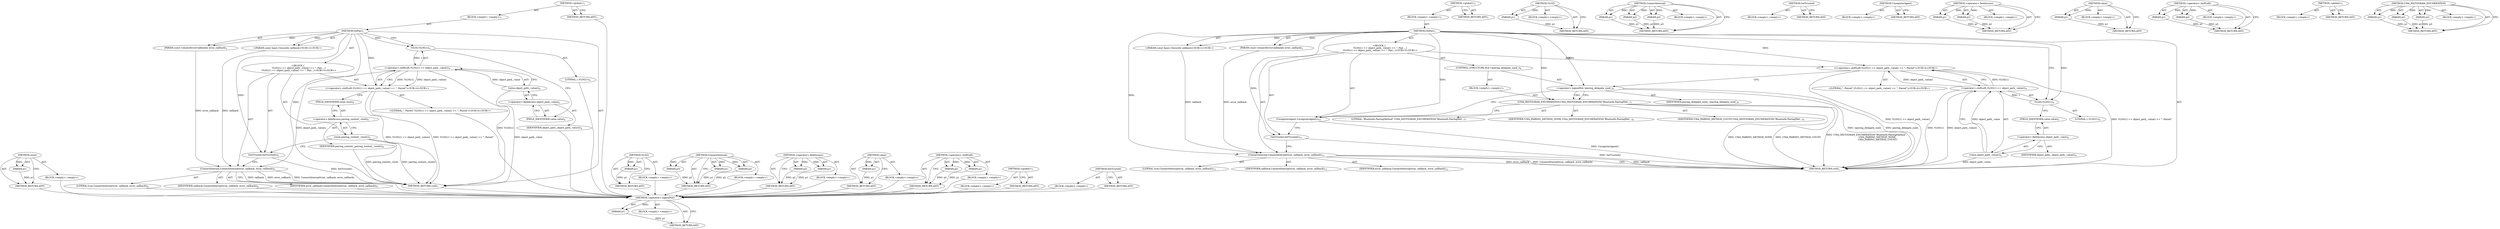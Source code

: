 digraph "SetTrusted" {
vulnerable_80 [label=<(METHOD,&lt;operator&gt;.logicalNot)>];
vulnerable_81 [label=<(PARAM,p1)>];
vulnerable_82 [label=<(BLOCK,&lt;empty&gt;,&lt;empty&gt;)>];
vulnerable_83 [label=<(METHOD_RETURN,ANY)>];
vulnerable_6 [label=<(METHOD,&lt;global&gt;)<SUB>1</SUB>>];
vulnerable_7 [label=<(BLOCK,&lt;empty&gt;,&lt;empty&gt;)<SUB>1</SUB>>];
vulnerable_8 [label=<(METHOD,OnPair)<SUB>1</SUB>>];
vulnerable_9 [label="<(PARAM,const base::Closure&amp; callback)<SUB>2</SUB>>"];
vulnerable_10 [label=<(PARAM,const ConnectErrorCallback&amp; error_callback)<SUB>3</SUB>>];
vulnerable_11 [label="<(BLOCK,{
   VLOG(1) &lt;&lt; object_path_.value() &lt;&lt; &quot;: Pair...,{
   VLOG(1) &lt;&lt; object_path_.value() &lt;&lt; &quot;: Pair...)<SUB>3</SUB>>"];
vulnerable_12 [label="<(&lt;operator&gt;.shiftLeft,VLOG(1) &lt;&lt; object_path_.value() &lt;&lt; &quot;: Paired&quot;)<SUB>4</SUB>>"];
vulnerable_13 [label=<(&lt;operator&gt;.shiftLeft,VLOG(1) &lt;&lt; object_path_.value())<SUB>4</SUB>>];
vulnerable_14 [label=<(VLOG,VLOG(1))<SUB>4</SUB>>];
vulnerable_15 [label=<(LITERAL,1,VLOG(1))<SUB>4</SUB>>];
vulnerable_16 [label=<(value,object_path_.value())<SUB>4</SUB>>];
vulnerable_17 [label=<(&lt;operator&gt;.fieldAccess,object_path_.value)<SUB>4</SUB>>];
vulnerable_18 [label=<(IDENTIFIER,object_path_,object_path_.value())<SUB>4</SUB>>];
vulnerable_19 [label=<(FIELD_IDENTIFIER,value,value)<SUB>4</SUB>>];
vulnerable_20 [label="<(LITERAL,&quot;: Paired&quot;,VLOG(1) &lt;&lt; object_path_.value() &lt;&lt; &quot;: Paired&quot;)<SUB>4</SUB>>"];
vulnerable_21 [label=<(CONTROL_STRUCTURE,IF,if (!pairing_delegate_used_))<SUB>6</SUB>>];
vulnerable_22 [label=<(&lt;operator&gt;.logicalNot,!pairing_delegate_used_)<SUB>6</SUB>>];
vulnerable_23 [label=<(IDENTIFIER,pairing_delegate_used_,!pairing_delegate_used_)<SUB>6</SUB>>];
vulnerable_24 [label=<(BLOCK,&lt;empty&gt;,&lt;empty&gt;)<SUB>7</SUB>>];
vulnerable_25 [label=<(UMA_HISTOGRAM_ENUMERATION,UMA_HISTOGRAM_ENUMERATION(&quot;Bluetooth.PairingMet...)<SUB>7</SUB>>];
vulnerable_26 [label=<(LITERAL,&quot;Bluetooth.PairingMethod&quot;,UMA_HISTOGRAM_ENUMERATION(&quot;Bluetooth.PairingMet...)<SUB>7</SUB>>];
vulnerable_27 [label=<(IDENTIFIER,UMA_PAIRING_METHOD_NONE,UMA_HISTOGRAM_ENUMERATION(&quot;Bluetooth.PairingMet...)<SUB>8</SUB>>];
vulnerable_28 [label=<(IDENTIFIER,UMA_PAIRING_METHOD_COUNT,UMA_HISTOGRAM_ENUMERATION(&quot;Bluetooth.PairingMet...)<SUB>9</SUB>>];
vulnerable_29 [label=<(UnregisterAgent,UnregisterAgent())<SUB>10</SUB>>];
vulnerable_30 [label=<(SetTrusted,SetTrusted())<SUB>11</SUB>>];
vulnerable_31 [label=<(ConnectInternal,ConnectInternal(true, callback, error_callback))<SUB>12</SUB>>];
vulnerable_32 [label=<(LITERAL,true,ConnectInternal(true, callback, error_callback))<SUB>12</SUB>>];
vulnerable_33 [label=<(IDENTIFIER,callback,ConnectInternal(true, callback, error_callback))<SUB>12</SUB>>];
vulnerable_34 [label=<(IDENTIFIER,error_callback,ConnectInternal(true, callback, error_callback))<SUB>12</SUB>>];
vulnerable_35 [label=<(METHOD_RETURN,void)<SUB>1</SUB>>];
vulnerable_37 [label=<(METHOD_RETURN,ANY)<SUB>1</SUB>>];
vulnerable_67 [label=<(METHOD,VLOG)>];
vulnerable_68 [label=<(PARAM,p1)>];
vulnerable_69 [label=<(BLOCK,&lt;empty&gt;,&lt;empty&gt;)>];
vulnerable_70 [label=<(METHOD_RETURN,ANY)>];
vulnerable_96 [label=<(METHOD,ConnectInternal)>];
vulnerable_97 [label=<(PARAM,p1)>];
vulnerable_98 [label=<(PARAM,p2)>];
vulnerable_99 [label=<(PARAM,p3)>];
vulnerable_100 [label=<(BLOCK,&lt;empty&gt;,&lt;empty&gt;)>];
vulnerable_101 [label=<(METHOD_RETURN,ANY)>];
vulnerable_93 [label=<(METHOD,SetTrusted)>];
vulnerable_94 [label=<(BLOCK,&lt;empty&gt;,&lt;empty&gt;)>];
vulnerable_95 [label=<(METHOD_RETURN,ANY)>];
vulnerable_90 [label=<(METHOD,UnregisterAgent)>];
vulnerable_91 [label=<(BLOCK,&lt;empty&gt;,&lt;empty&gt;)>];
vulnerable_92 [label=<(METHOD_RETURN,ANY)>];
vulnerable_75 [label=<(METHOD,&lt;operator&gt;.fieldAccess)>];
vulnerable_76 [label=<(PARAM,p1)>];
vulnerable_77 [label=<(PARAM,p2)>];
vulnerable_78 [label=<(BLOCK,&lt;empty&gt;,&lt;empty&gt;)>];
vulnerable_79 [label=<(METHOD_RETURN,ANY)>];
vulnerable_71 [label=<(METHOD,value)>];
vulnerable_72 [label=<(PARAM,p1)>];
vulnerable_73 [label=<(BLOCK,&lt;empty&gt;,&lt;empty&gt;)>];
vulnerable_74 [label=<(METHOD_RETURN,ANY)>];
vulnerable_62 [label=<(METHOD,&lt;operator&gt;.shiftLeft)>];
vulnerable_63 [label=<(PARAM,p1)>];
vulnerable_64 [label=<(PARAM,p2)>];
vulnerable_65 [label=<(BLOCK,&lt;empty&gt;,&lt;empty&gt;)>];
vulnerable_66 [label=<(METHOD_RETURN,ANY)>];
vulnerable_56 [label=<(METHOD,&lt;global&gt;)<SUB>1</SUB>>];
vulnerable_57 [label=<(BLOCK,&lt;empty&gt;,&lt;empty&gt;)>];
vulnerable_58 [label=<(METHOD_RETURN,ANY)>];
vulnerable_84 [label=<(METHOD,UMA_HISTOGRAM_ENUMERATION)>];
vulnerable_85 [label=<(PARAM,p1)>];
vulnerable_86 [label=<(PARAM,p2)>];
vulnerable_87 [label=<(PARAM,p3)>];
vulnerable_88 [label=<(BLOCK,&lt;empty&gt;,&lt;empty&gt;)>];
vulnerable_89 [label=<(METHOD_RETURN,ANY)>];
fixed_73 [label=<(METHOD,reset)>];
fixed_74 [label=<(PARAM,p1)>];
fixed_75 [label=<(BLOCK,&lt;empty&gt;,&lt;empty&gt;)>];
fixed_76 [label=<(METHOD_RETURN,ANY)>];
fixed_6 [label=<(METHOD,&lt;global&gt;)<SUB>1</SUB>>];
fixed_7 [label=<(BLOCK,&lt;empty&gt;,&lt;empty&gt;)<SUB>1</SUB>>];
fixed_8 [label=<(METHOD,OnPair)<SUB>1</SUB>>];
fixed_9 [label="<(PARAM,const base::Closure&amp; callback)<SUB>2</SUB>>"];
fixed_10 [label=<(PARAM,const ConnectErrorCallback&amp; error_callback)<SUB>3</SUB>>];
fixed_11 [label="<(BLOCK,{
   VLOG(1) &lt;&lt; object_path_.value() &lt;&lt; &quot;: Pair...,{
   VLOG(1) &lt;&lt; object_path_.value() &lt;&lt; &quot;: Pair...)<SUB>3</SUB>>"];
fixed_12 [label="<(&lt;operator&gt;.shiftLeft,VLOG(1) &lt;&lt; object_path_.value() &lt;&lt; &quot;: Paired&quot;)<SUB>4</SUB>>"];
fixed_13 [label=<(&lt;operator&gt;.shiftLeft,VLOG(1) &lt;&lt; object_path_.value())<SUB>4</SUB>>];
fixed_14 [label=<(VLOG,VLOG(1))<SUB>4</SUB>>];
fixed_15 [label=<(LITERAL,1,VLOG(1))<SUB>4</SUB>>];
fixed_16 [label=<(value,object_path_.value())<SUB>4</SUB>>];
fixed_17 [label=<(&lt;operator&gt;.fieldAccess,object_path_.value)<SUB>4</SUB>>];
fixed_18 [label=<(IDENTIFIER,object_path_,object_path_.value())<SUB>4</SUB>>];
fixed_19 [label=<(FIELD_IDENTIFIER,value,value)<SUB>4</SUB>>];
fixed_20 [label="<(LITERAL,&quot;: Paired&quot;,VLOG(1) &lt;&lt; object_path_.value() &lt;&lt; &quot;: Paired&quot;)<SUB>4</SUB>>"];
fixed_21 [label=<(reset,pairing_context_.reset())<SUB>6</SUB>>];
fixed_22 [label=<(&lt;operator&gt;.fieldAccess,pairing_context_.reset)<SUB>6</SUB>>];
fixed_23 [label=<(IDENTIFIER,pairing_context_,pairing_context_.reset())<SUB>6</SUB>>];
fixed_24 [label=<(FIELD_IDENTIFIER,reset,reset)<SUB>6</SUB>>];
fixed_25 [label=<(SetTrusted,SetTrusted())<SUB>8</SUB>>];
fixed_26 [label=<(ConnectInternal,ConnectInternal(true, callback, error_callback))<SUB>9</SUB>>];
fixed_27 [label=<(LITERAL,true,ConnectInternal(true, callback, error_callback))<SUB>9</SUB>>];
fixed_28 [label=<(IDENTIFIER,callback,ConnectInternal(true, callback, error_callback))<SUB>9</SUB>>];
fixed_29 [label=<(IDENTIFIER,error_callback,ConnectInternal(true, callback, error_callback))<SUB>9</SUB>>];
fixed_30 [label=<(METHOD_RETURN,void)<SUB>1</SUB>>];
fixed_32 [label=<(METHOD_RETURN,ANY)<SUB>1</SUB>>];
fixed_60 [label=<(METHOD,VLOG)>];
fixed_61 [label=<(PARAM,p1)>];
fixed_62 [label=<(BLOCK,&lt;empty&gt;,&lt;empty&gt;)>];
fixed_63 [label=<(METHOD_RETURN,ANY)>];
fixed_80 [label=<(METHOD,ConnectInternal)>];
fixed_81 [label=<(PARAM,p1)>];
fixed_82 [label=<(PARAM,p2)>];
fixed_83 [label=<(PARAM,p3)>];
fixed_84 [label=<(BLOCK,&lt;empty&gt;,&lt;empty&gt;)>];
fixed_85 [label=<(METHOD_RETURN,ANY)>];
fixed_68 [label=<(METHOD,&lt;operator&gt;.fieldAccess)>];
fixed_69 [label=<(PARAM,p1)>];
fixed_70 [label=<(PARAM,p2)>];
fixed_71 [label=<(BLOCK,&lt;empty&gt;,&lt;empty&gt;)>];
fixed_72 [label=<(METHOD_RETURN,ANY)>];
fixed_64 [label=<(METHOD,value)>];
fixed_65 [label=<(PARAM,p1)>];
fixed_66 [label=<(BLOCK,&lt;empty&gt;,&lt;empty&gt;)>];
fixed_67 [label=<(METHOD_RETURN,ANY)>];
fixed_55 [label=<(METHOD,&lt;operator&gt;.shiftLeft)>];
fixed_56 [label=<(PARAM,p1)>];
fixed_57 [label=<(PARAM,p2)>];
fixed_58 [label=<(BLOCK,&lt;empty&gt;,&lt;empty&gt;)>];
fixed_59 [label=<(METHOD_RETURN,ANY)>];
fixed_49 [label=<(METHOD,&lt;global&gt;)<SUB>1</SUB>>];
fixed_50 [label=<(BLOCK,&lt;empty&gt;,&lt;empty&gt;)>];
fixed_51 [label=<(METHOD_RETURN,ANY)>];
fixed_77 [label=<(METHOD,SetTrusted)>];
fixed_78 [label=<(BLOCK,&lt;empty&gt;,&lt;empty&gt;)>];
fixed_79 [label=<(METHOD_RETURN,ANY)>];
vulnerable_80 -> vulnerable_81  [key=0, label="AST: "];
vulnerable_80 -> vulnerable_81  [key=1, label="DDG: "];
vulnerable_80 -> vulnerable_82  [key=0, label="AST: "];
vulnerable_80 -> vulnerable_83  [key=0, label="AST: "];
vulnerable_80 -> vulnerable_83  [key=1, label="CFG: "];
vulnerable_81 -> vulnerable_83  [key=0, label="DDG: p1"];
vulnerable_6 -> vulnerable_7  [key=0, label="AST: "];
vulnerable_6 -> vulnerable_37  [key=0, label="AST: "];
vulnerable_6 -> vulnerable_37  [key=1, label="CFG: "];
vulnerable_7 -> vulnerable_8  [key=0, label="AST: "];
vulnerable_8 -> vulnerable_9  [key=0, label="AST: "];
vulnerable_8 -> vulnerable_9  [key=1, label="DDG: "];
vulnerable_8 -> vulnerable_10  [key=0, label="AST: "];
vulnerable_8 -> vulnerable_10  [key=1, label="DDG: "];
vulnerable_8 -> vulnerable_11  [key=0, label="AST: "];
vulnerable_8 -> vulnerable_35  [key=0, label="AST: "];
vulnerable_8 -> vulnerable_14  [key=0, label="CFG: "];
vulnerable_8 -> vulnerable_14  [key=1, label="DDG: "];
vulnerable_8 -> vulnerable_29  [key=0, label="DDG: "];
vulnerable_8 -> vulnerable_30  [key=0, label="DDG: "];
vulnerable_8 -> vulnerable_12  [key=0, label="DDG: "];
vulnerable_8 -> vulnerable_31  [key=0, label="DDG: "];
vulnerable_8 -> vulnerable_22  [key=0, label="DDG: "];
vulnerable_8 -> vulnerable_25  [key=0, label="DDG: "];
vulnerable_9 -> vulnerable_31  [key=0, label="DDG: callback"];
vulnerable_10 -> vulnerable_31  [key=0, label="DDG: error_callback"];
vulnerable_11 -> vulnerable_12  [key=0, label="AST: "];
vulnerable_11 -> vulnerable_21  [key=0, label="AST: "];
vulnerable_11 -> vulnerable_29  [key=0, label="AST: "];
vulnerable_11 -> vulnerable_30  [key=0, label="AST: "];
vulnerable_11 -> vulnerable_31  [key=0, label="AST: "];
vulnerable_12 -> vulnerable_13  [key=0, label="AST: "];
vulnerable_12 -> vulnerable_20  [key=0, label="AST: "];
vulnerable_12 -> vulnerable_22  [key=0, label="CFG: "];
vulnerable_12 -> vulnerable_35  [key=0, label="DDG: VLOG(1) &lt;&lt; object_path_.value()"];
vulnerable_12 -> vulnerable_35  [key=1, label="DDG: VLOG(1) &lt;&lt; object_path_.value() &lt;&lt; &quot;: Paired&quot;"];
vulnerable_13 -> vulnerable_14  [key=0, label="AST: "];
vulnerable_13 -> vulnerable_16  [key=0, label="AST: "];
vulnerable_13 -> vulnerable_12  [key=0, label="CFG: "];
vulnerable_13 -> vulnerable_12  [key=1, label="DDG: VLOG(1)"];
vulnerable_13 -> vulnerable_12  [key=2, label="DDG: object_path_.value()"];
vulnerable_13 -> vulnerable_35  [key=0, label="DDG: VLOG(1)"];
vulnerable_13 -> vulnerable_35  [key=1, label="DDG: object_path_.value()"];
vulnerable_14 -> vulnerable_15  [key=0, label="AST: "];
vulnerable_14 -> vulnerable_19  [key=0, label="CFG: "];
vulnerable_14 -> vulnerable_13  [key=0, label="DDG: 1"];
vulnerable_16 -> vulnerable_17  [key=0, label="AST: "];
vulnerable_16 -> vulnerable_13  [key=0, label="CFG: "];
vulnerable_16 -> vulnerable_13  [key=1, label="DDG: object_path_.value"];
vulnerable_16 -> vulnerable_35  [key=0, label="DDG: object_path_.value"];
vulnerable_17 -> vulnerable_18  [key=0, label="AST: "];
vulnerable_17 -> vulnerable_19  [key=0, label="AST: "];
vulnerable_17 -> vulnerable_16  [key=0, label="CFG: "];
vulnerable_19 -> vulnerable_17  [key=0, label="CFG: "];
vulnerable_21 -> vulnerable_22  [key=0, label="AST: "];
vulnerable_21 -> vulnerable_24  [key=0, label="AST: "];
vulnerable_22 -> vulnerable_23  [key=0, label="AST: "];
vulnerable_22 -> vulnerable_29  [key=0, label="CFG: "];
vulnerable_22 -> vulnerable_25  [key=0, label="CFG: "];
vulnerable_22 -> vulnerable_25  [key=1, label="CDG: "];
vulnerable_22 -> vulnerable_35  [key=0, label="DDG: !pairing_delegate_used_"];
vulnerable_22 -> vulnerable_35  [key=1, label="DDG: pairing_delegate_used_"];
vulnerable_24 -> vulnerable_25  [key=0, label="AST: "];
vulnerable_25 -> vulnerable_26  [key=0, label="AST: "];
vulnerable_25 -> vulnerable_27  [key=0, label="AST: "];
vulnerable_25 -> vulnerable_28  [key=0, label="AST: "];
vulnerable_25 -> vulnerable_29  [key=0, label="CFG: "];
vulnerable_25 -> vulnerable_35  [key=0, label="DDG: UMA_PAIRING_METHOD_COUNT"];
vulnerable_25 -> vulnerable_35  [key=1, label="DDG: UMA_HISTOGRAM_ENUMERATION(&quot;Bluetooth.PairingMethod&quot;,
                              UMA_PAIRING_METHOD_NONE,
                              UMA_PAIRING_METHOD_COUNT)"];
vulnerable_25 -> vulnerable_35  [key=2, label="DDG: UMA_PAIRING_METHOD_NONE"];
vulnerable_29 -> vulnerable_30  [key=0, label="CFG: "];
vulnerable_29 -> vulnerable_35  [key=0, label="DDG: UnregisterAgent()"];
vulnerable_30 -> vulnerable_31  [key=0, label="CFG: "];
vulnerable_30 -> vulnerable_35  [key=0, label="DDG: SetTrusted()"];
vulnerable_31 -> vulnerable_32  [key=0, label="AST: "];
vulnerable_31 -> vulnerable_33  [key=0, label="AST: "];
vulnerable_31 -> vulnerable_34  [key=0, label="AST: "];
vulnerable_31 -> vulnerable_35  [key=0, label="CFG: "];
vulnerable_31 -> vulnerable_35  [key=1, label="DDG: callback"];
vulnerable_31 -> vulnerable_35  [key=2, label="DDG: error_callback"];
vulnerable_31 -> vulnerable_35  [key=3, label="DDG: ConnectInternal(true, callback, error_callback)"];
vulnerable_67 -> vulnerable_68  [key=0, label="AST: "];
vulnerable_67 -> vulnerable_68  [key=1, label="DDG: "];
vulnerable_67 -> vulnerable_69  [key=0, label="AST: "];
vulnerable_67 -> vulnerable_70  [key=0, label="AST: "];
vulnerable_67 -> vulnerable_70  [key=1, label="CFG: "];
vulnerable_68 -> vulnerable_70  [key=0, label="DDG: p1"];
vulnerable_96 -> vulnerable_97  [key=0, label="AST: "];
vulnerable_96 -> vulnerable_97  [key=1, label="DDG: "];
vulnerable_96 -> vulnerable_100  [key=0, label="AST: "];
vulnerable_96 -> vulnerable_98  [key=0, label="AST: "];
vulnerable_96 -> vulnerable_98  [key=1, label="DDG: "];
vulnerable_96 -> vulnerable_101  [key=0, label="AST: "];
vulnerable_96 -> vulnerable_101  [key=1, label="CFG: "];
vulnerable_96 -> vulnerable_99  [key=0, label="AST: "];
vulnerable_96 -> vulnerable_99  [key=1, label="DDG: "];
vulnerable_97 -> vulnerable_101  [key=0, label="DDG: p1"];
vulnerable_98 -> vulnerable_101  [key=0, label="DDG: p2"];
vulnerable_99 -> vulnerable_101  [key=0, label="DDG: p3"];
vulnerable_93 -> vulnerable_94  [key=0, label="AST: "];
vulnerable_93 -> vulnerable_95  [key=0, label="AST: "];
vulnerable_93 -> vulnerable_95  [key=1, label="CFG: "];
vulnerable_90 -> vulnerable_91  [key=0, label="AST: "];
vulnerable_90 -> vulnerable_92  [key=0, label="AST: "];
vulnerable_90 -> vulnerable_92  [key=1, label="CFG: "];
vulnerable_75 -> vulnerable_76  [key=0, label="AST: "];
vulnerable_75 -> vulnerable_76  [key=1, label="DDG: "];
vulnerable_75 -> vulnerable_78  [key=0, label="AST: "];
vulnerable_75 -> vulnerable_77  [key=0, label="AST: "];
vulnerable_75 -> vulnerable_77  [key=1, label="DDG: "];
vulnerable_75 -> vulnerable_79  [key=0, label="AST: "];
vulnerable_75 -> vulnerable_79  [key=1, label="CFG: "];
vulnerable_76 -> vulnerable_79  [key=0, label="DDG: p1"];
vulnerable_77 -> vulnerable_79  [key=0, label="DDG: p2"];
vulnerable_71 -> vulnerable_72  [key=0, label="AST: "];
vulnerable_71 -> vulnerable_72  [key=1, label="DDG: "];
vulnerable_71 -> vulnerable_73  [key=0, label="AST: "];
vulnerable_71 -> vulnerable_74  [key=0, label="AST: "];
vulnerable_71 -> vulnerable_74  [key=1, label="CFG: "];
vulnerable_72 -> vulnerable_74  [key=0, label="DDG: p1"];
vulnerable_62 -> vulnerable_63  [key=0, label="AST: "];
vulnerable_62 -> vulnerable_63  [key=1, label="DDG: "];
vulnerable_62 -> vulnerable_65  [key=0, label="AST: "];
vulnerable_62 -> vulnerable_64  [key=0, label="AST: "];
vulnerable_62 -> vulnerable_64  [key=1, label="DDG: "];
vulnerable_62 -> vulnerable_66  [key=0, label="AST: "];
vulnerable_62 -> vulnerable_66  [key=1, label="CFG: "];
vulnerable_63 -> vulnerable_66  [key=0, label="DDG: p1"];
vulnerable_64 -> vulnerable_66  [key=0, label="DDG: p2"];
vulnerable_56 -> vulnerable_57  [key=0, label="AST: "];
vulnerable_56 -> vulnerable_58  [key=0, label="AST: "];
vulnerable_56 -> vulnerable_58  [key=1, label="CFG: "];
vulnerable_84 -> vulnerable_85  [key=0, label="AST: "];
vulnerable_84 -> vulnerable_85  [key=1, label="DDG: "];
vulnerable_84 -> vulnerable_88  [key=0, label="AST: "];
vulnerable_84 -> vulnerable_86  [key=0, label="AST: "];
vulnerable_84 -> vulnerable_86  [key=1, label="DDG: "];
vulnerable_84 -> vulnerable_89  [key=0, label="AST: "];
vulnerable_84 -> vulnerable_89  [key=1, label="CFG: "];
vulnerable_84 -> vulnerable_87  [key=0, label="AST: "];
vulnerable_84 -> vulnerable_87  [key=1, label="DDG: "];
vulnerable_85 -> vulnerable_89  [key=0, label="DDG: p1"];
vulnerable_86 -> vulnerable_89  [key=0, label="DDG: p2"];
vulnerable_87 -> vulnerable_89  [key=0, label="DDG: p3"];
fixed_73 -> fixed_74  [key=0, label="AST: "];
fixed_73 -> fixed_74  [key=1, label="DDG: "];
fixed_73 -> fixed_75  [key=0, label="AST: "];
fixed_73 -> fixed_76  [key=0, label="AST: "];
fixed_73 -> fixed_76  [key=1, label="CFG: "];
fixed_74 -> fixed_76  [key=0, label="DDG: p1"];
fixed_75 -> vulnerable_80  [key=0];
fixed_76 -> vulnerable_80  [key=0];
fixed_6 -> fixed_7  [key=0, label="AST: "];
fixed_6 -> fixed_32  [key=0, label="AST: "];
fixed_6 -> fixed_32  [key=1, label="CFG: "];
fixed_7 -> fixed_8  [key=0, label="AST: "];
fixed_8 -> fixed_9  [key=0, label="AST: "];
fixed_8 -> fixed_9  [key=1, label="DDG: "];
fixed_8 -> fixed_10  [key=0, label="AST: "];
fixed_8 -> fixed_10  [key=1, label="DDG: "];
fixed_8 -> fixed_11  [key=0, label="AST: "];
fixed_8 -> fixed_30  [key=0, label="AST: "];
fixed_8 -> fixed_14  [key=0, label="CFG: "];
fixed_8 -> fixed_14  [key=1, label="DDG: "];
fixed_8 -> fixed_25  [key=0, label="DDG: "];
fixed_8 -> fixed_12  [key=0, label="DDG: "];
fixed_8 -> fixed_26  [key=0, label="DDG: "];
fixed_9 -> fixed_26  [key=0, label="DDG: callback"];
fixed_10 -> fixed_26  [key=0, label="DDG: error_callback"];
fixed_11 -> fixed_12  [key=0, label="AST: "];
fixed_11 -> fixed_21  [key=0, label="AST: "];
fixed_11 -> fixed_25  [key=0, label="AST: "];
fixed_11 -> fixed_26  [key=0, label="AST: "];
fixed_12 -> fixed_13  [key=0, label="AST: "];
fixed_12 -> fixed_20  [key=0, label="AST: "];
fixed_12 -> fixed_24  [key=0, label="CFG: "];
fixed_12 -> fixed_30  [key=0, label="DDG: VLOG(1) &lt;&lt; object_path_.value()"];
fixed_12 -> fixed_30  [key=1, label="DDG: VLOG(1) &lt;&lt; object_path_.value() &lt;&lt; &quot;: Paired&quot;"];
fixed_13 -> fixed_14  [key=0, label="AST: "];
fixed_13 -> fixed_16  [key=0, label="AST: "];
fixed_13 -> fixed_12  [key=0, label="CFG: "];
fixed_13 -> fixed_12  [key=1, label="DDG: VLOG(1)"];
fixed_13 -> fixed_12  [key=2, label="DDG: object_path_.value()"];
fixed_13 -> fixed_30  [key=0, label="DDG: VLOG(1)"];
fixed_13 -> fixed_30  [key=1, label="DDG: object_path_.value()"];
fixed_14 -> fixed_15  [key=0, label="AST: "];
fixed_14 -> fixed_19  [key=0, label="CFG: "];
fixed_14 -> fixed_13  [key=0, label="DDG: 1"];
fixed_15 -> vulnerable_80  [key=0];
fixed_16 -> fixed_17  [key=0, label="AST: "];
fixed_16 -> fixed_13  [key=0, label="CFG: "];
fixed_16 -> fixed_13  [key=1, label="DDG: object_path_.value"];
fixed_16 -> fixed_30  [key=0, label="DDG: object_path_.value"];
fixed_17 -> fixed_18  [key=0, label="AST: "];
fixed_17 -> fixed_19  [key=0, label="AST: "];
fixed_17 -> fixed_16  [key=0, label="CFG: "];
fixed_18 -> vulnerable_80  [key=0];
fixed_19 -> fixed_17  [key=0, label="CFG: "];
fixed_20 -> vulnerable_80  [key=0];
fixed_21 -> fixed_22  [key=0, label="AST: "];
fixed_21 -> fixed_25  [key=0, label="CFG: "];
fixed_21 -> fixed_30  [key=0, label="DDG: pairing_context_.reset"];
fixed_21 -> fixed_30  [key=1, label="DDG: pairing_context_.reset()"];
fixed_22 -> fixed_23  [key=0, label="AST: "];
fixed_22 -> fixed_24  [key=0, label="AST: "];
fixed_22 -> fixed_21  [key=0, label="CFG: "];
fixed_23 -> vulnerable_80  [key=0];
fixed_24 -> fixed_22  [key=0, label="CFG: "];
fixed_25 -> fixed_26  [key=0, label="CFG: "];
fixed_25 -> fixed_30  [key=0, label="DDG: SetTrusted()"];
fixed_26 -> fixed_27  [key=0, label="AST: "];
fixed_26 -> fixed_28  [key=0, label="AST: "];
fixed_26 -> fixed_29  [key=0, label="AST: "];
fixed_26 -> fixed_30  [key=0, label="CFG: "];
fixed_26 -> fixed_30  [key=1, label="DDG: callback"];
fixed_26 -> fixed_30  [key=2, label="DDG: error_callback"];
fixed_26 -> fixed_30  [key=3, label="DDG: ConnectInternal(true, callback, error_callback)"];
fixed_27 -> vulnerable_80  [key=0];
fixed_28 -> vulnerable_80  [key=0];
fixed_29 -> vulnerable_80  [key=0];
fixed_30 -> vulnerable_80  [key=0];
fixed_32 -> vulnerable_80  [key=0];
fixed_60 -> fixed_61  [key=0, label="AST: "];
fixed_60 -> fixed_61  [key=1, label="DDG: "];
fixed_60 -> fixed_62  [key=0, label="AST: "];
fixed_60 -> fixed_63  [key=0, label="AST: "];
fixed_60 -> fixed_63  [key=1, label="CFG: "];
fixed_61 -> fixed_63  [key=0, label="DDG: p1"];
fixed_62 -> vulnerable_80  [key=0];
fixed_63 -> vulnerable_80  [key=0];
fixed_80 -> fixed_81  [key=0, label="AST: "];
fixed_80 -> fixed_81  [key=1, label="DDG: "];
fixed_80 -> fixed_84  [key=0, label="AST: "];
fixed_80 -> fixed_82  [key=0, label="AST: "];
fixed_80 -> fixed_82  [key=1, label="DDG: "];
fixed_80 -> fixed_85  [key=0, label="AST: "];
fixed_80 -> fixed_85  [key=1, label="CFG: "];
fixed_80 -> fixed_83  [key=0, label="AST: "];
fixed_80 -> fixed_83  [key=1, label="DDG: "];
fixed_81 -> fixed_85  [key=0, label="DDG: p1"];
fixed_82 -> fixed_85  [key=0, label="DDG: p2"];
fixed_83 -> fixed_85  [key=0, label="DDG: p3"];
fixed_84 -> vulnerable_80  [key=0];
fixed_85 -> vulnerable_80  [key=0];
fixed_68 -> fixed_69  [key=0, label="AST: "];
fixed_68 -> fixed_69  [key=1, label="DDG: "];
fixed_68 -> fixed_71  [key=0, label="AST: "];
fixed_68 -> fixed_70  [key=0, label="AST: "];
fixed_68 -> fixed_70  [key=1, label="DDG: "];
fixed_68 -> fixed_72  [key=0, label="AST: "];
fixed_68 -> fixed_72  [key=1, label="CFG: "];
fixed_69 -> fixed_72  [key=0, label="DDG: p1"];
fixed_70 -> fixed_72  [key=0, label="DDG: p2"];
fixed_71 -> vulnerable_80  [key=0];
fixed_72 -> vulnerable_80  [key=0];
fixed_64 -> fixed_65  [key=0, label="AST: "];
fixed_64 -> fixed_65  [key=1, label="DDG: "];
fixed_64 -> fixed_66  [key=0, label="AST: "];
fixed_64 -> fixed_67  [key=0, label="AST: "];
fixed_64 -> fixed_67  [key=1, label="CFG: "];
fixed_65 -> fixed_67  [key=0, label="DDG: p1"];
fixed_66 -> vulnerable_80  [key=0];
fixed_67 -> vulnerable_80  [key=0];
fixed_55 -> fixed_56  [key=0, label="AST: "];
fixed_55 -> fixed_56  [key=1, label="DDG: "];
fixed_55 -> fixed_58  [key=0, label="AST: "];
fixed_55 -> fixed_57  [key=0, label="AST: "];
fixed_55 -> fixed_57  [key=1, label="DDG: "];
fixed_55 -> fixed_59  [key=0, label="AST: "];
fixed_55 -> fixed_59  [key=1, label="CFG: "];
fixed_56 -> fixed_59  [key=0, label="DDG: p1"];
fixed_57 -> fixed_59  [key=0, label="DDG: p2"];
fixed_58 -> vulnerable_80  [key=0];
fixed_59 -> vulnerable_80  [key=0];
fixed_49 -> fixed_50  [key=0, label="AST: "];
fixed_49 -> fixed_51  [key=0, label="AST: "];
fixed_49 -> fixed_51  [key=1, label="CFG: "];
fixed_50 -> vulnerable_80  [key=0];
fixed_51 -> vulnerable_80  [key=0];
fixed_77 -> fixed_78  [key=0, label="AST: "];
fixed_77 -> fixed_79  [key=0, label="AST: "];
fixed_77 -> fixed_79  [key=1, label="CFG: "];
fixed_78 -> vulnerable_80  [key=0];
fixed_79 -> vulnerable_80  [key=0];
}
